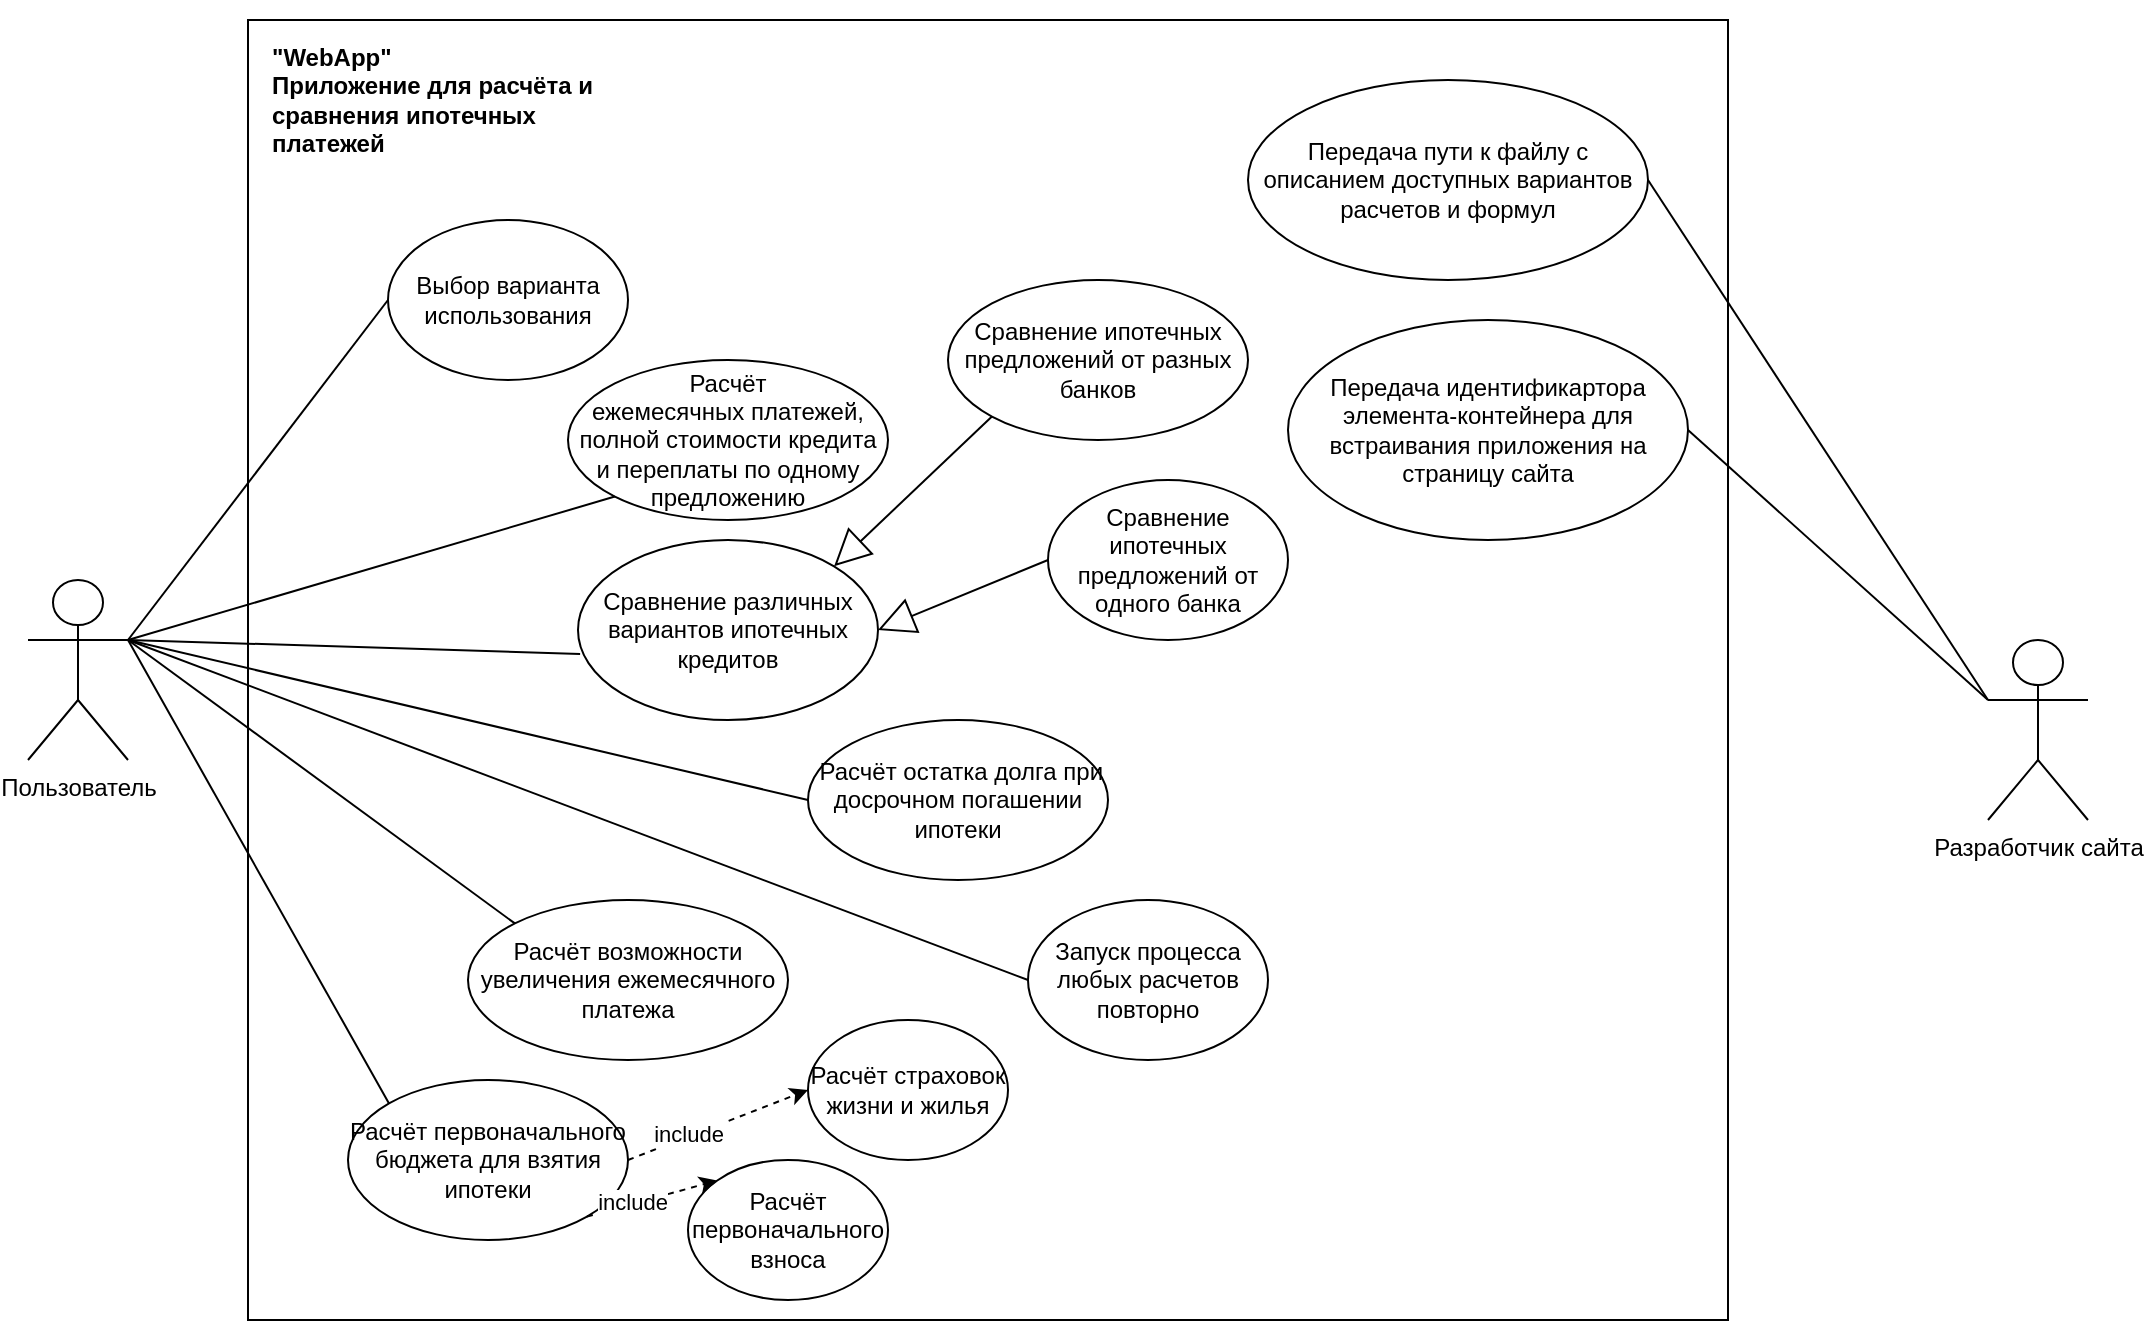 <mxfile version="22.1.2" type="device">
  <diagram name="Страница — 1" id="0YllM54pfcNBdjp9HYvL">
    <mxGraphModel dx="1122" dy="725" grid="1" gridSize="10" guides="1" tooltips="1" connect="1" arrows="1" fold="1" page="1" pageScale="1" pageWidth="1600" pageHeight="900" math="0" shadow="0">
      <root>
        <mxCell id="0" />
        <mxCell id="1" parent="0" />
        <mxCell id="NnWNUreuz0Js4np4w738-1" value="Пользователь" style="shape=umlActor;verticalLabelPosition=bottom;verticalAlign=top;html=1;outlineConnect=0;" parent="1" vertex="1">
          <mxGeometry x="100" y="330" width="50" height="90" as="geometry" />
        </mxCell>
        <mxCell id="NnWNUreuz0Js4np4w738-2" value="" style="rounded=0;whiteSpace=wrap;html=1;" parent="1" vertex="1">
          <mxGeometry x="210" y="50" width="740" height="650" as="geometry" />
        </mxCell>
        <mxCell id="NnWNUreuz0Js4np4w738-3" value="Разработчик сайта" style="shape=umlActor;verticalLabelPosition=bottom;verticalAlign=top;html=1;outlineConnect=0;" parent="1" vertex="1">
          <mxGeometry x="1080" y="360" width="50" height="90" as="geometry" />
        </mxCell>
        <mxCell id="NnWNUreuz0Js4np4w738-6" value="&lt;b&gt;&quot;WebApp&quot;&lt;br&gt;Приложение для расчёта и сравнения ипотечных платежей&lt;/b&gt;" style="text;html=1;strokeColor=none;fillColor=none;align=left;verticalAlign=middle;whiteSpace=wrap;rounded=0;" parent="1" vertex="1">
          <mxGeometry x="220" y="40" width="170" height="100" as="geometry" />
        </mxCell>
        <mxCell id="NnWNUreuz0Js4np4w738-7" value="Расчёт ежемесячных&amp;nbsp;платежей, полной стоимости кредита и переплаты по одному предложению" style="ellipse;whiteSpace=wrap;html=1;" parent="1" vertex="1">
          <mxGeometry x="370" y="220" width="160" height="80" as="geometry" />
        </mxCell>
        <mxCell id="jE0IaXRQl2WnNEh09qzP-1" value="Сравнение различных вариантов ипотечных кредитов" style="ellipse;whiteSpace=wrap;html=1;" parent="1" vertex="1">
          <mxGeometry x="375" y="310" width="150" height="90" as="geometry" />
        </mxCell>
        <mxCell id="jE0IaXRQl2WnNEh09qzP-2" value="&amp;nbsp;Расчёт остатка долга при досрочном погашении ипотеки" style="ellipse;whiteSpace=wrap;html=1;" parent="1" vertex="1">
          <mxGeometry x="490" y="400" width="150" height="80" as="geometry" />
        </mxCell>
        <mxCell id="jE0IaXRQl2WnNEh09qzP-3" value="Расчёт возможности увеличения ежемесячного платежа" style="ellipse;whiteSpace=wrap;html=1;" parent="1" vertex="1">
          <mxGeometry x="320" y="490" width="160" height="80" as="geometry" />
        </mxCell>
        <mxCell id="jE0IaXRQl2WnNEh09qzP-4" value="Расчёт первоначального бюджета для взятия ипотеки" style="ellipse;whiteSpace=wrap;html=1;" parent="1" vertex="1">
          <mxGeometry x="260" y="580" width="140" height="80" as="geometry" />
        </mxCell>
        <mxCell id="jE0IaXRQl2WnNEh09qzP-5" value="Расчёт первоначального взноса" style="ellipse;whiteSpace=wrap;html=1;" parent="1" vertex="1">
          <mxGeometry x="430" y="620" width="100" height="70" as="geometry" />
        </mxCell>
        <mxCell id="jE0IaXRQl2WnNEh09qzP-6" value="Расчёт страховок жизни и жилья" style="ellipse;whiteSpace=wrap;html=1;" parent="1" vertex="1">
          <mxGeometry x="490" y="550" width="100" height="70" as="geometry" />
        </mxCell>
        <mxCell id="jE0IaXRQl2WnNEh09qzP-10" value="Сравнение ипотечных предложений от разных банков" style="ellipse;whiteSpace=wrap;html=1;" parent="1" vertex="1">
          <mxGeometry x="560" y="180" width="150" height="80" as="geometry" />
        </mxCell>
        <mxCell id="jE0IaXRQl2WnNEh09qzP-11" value="" style="endArrow=block;html=1;rounded=0;entryX=1;entryY=0;entryDx=0;entryDy=0;exitX=0;exitY=1;exitDx=0;exitDy=0;endFill=0;strokeWidth=1;endSize=16;" parent="1" source="jE0IaXRQl2WnNEh09qzP-10" target="jE0IaXRQl2WnNEh09qzP-1" edge="1">
          <mxGeometry width="50" height="50" relative="1" as="geometry">
            <mxPoint x="600" y="300" as="sourcePoint" />
            <mxPoint x="650" y="250" as="targetPoint" />
          </mxGeometry>
        </mxCell>
        <mxCell id="jE0IaXRQl2WnNEh09qzP-12" value="Сравнение ипотечных предложений от одного банка" style="ellipse;whiteSpace=wrap;html=1;" parent="1" vertex="1">
          <mxGeometry x="610" y="280" width="120" height="80" as="geometry" />
        </mxCell>
        <mxCell id="jE0IaXRQl2WnNEh09qzP-13" value="" style="endArrow=block;html=1;rounded=0;entryX=1;entryY=0.5;entryDx=0;entryDy=0;exitX=0;exitY=0.5;exitDx=0;exitDy=0;endFill=0;strokeWidth=1;endSize=16;" parent="1" source="jE0IaXRQl2WnNEh09qzP-12" target="jE0IaXRQl2WnNEh09qzP-1" edge="1">
          <mxGeometry width="50" height="50" relative="1" as="geometry">
            <mxPoint x="530" y="350" as="sourcePoint" />
            <mxPoint x="580" y="300" as="targetPoint" />
          </mxGeometry>
        </mxCell>
        <mxCell id="embU2D00h88f_JBFr84A-1" value="" style="endArrow=none;html=1;rounded=0;entryX=0;entryY=1;entryDx=0;entryDy=0;exitX=1;exitY=0.333;exitDx=0;exitDy=0;exitPerimeter=0;" parent="1" source="NnWNUreuz0Js4np4w738-1" target="NnWNUreuz0Js4np4w738-7" edge="1">
          <mxGeometry width="50" height="50" relative="1" as="geometry">
            <mxPoint x="250" y="280" as="sourcePoint" />
            <mxPoint x="300" y="230" as="targetPoint" />
          </mxGeometry>
        </mxCell>
        <mxCell id="embU2D00h88f_JBFr84A-2" value="" style="endArrow=none;html=1;rounded=0;exitX=1;exitY=0.333;exitDx=0;exitDy=0;exitPerimeter=0;entryX=0.007;entryY=0.633;entryDx=0;entryDy=0;entryPerimeter=0;" parent="1" source="NnWNUreuz0Js4np4w738-1" target="jE0IaXRQl2WnNEh09qzP-1" edge="1">
          <mxGeometry width="50" height="50" relative="1" as="geometry">
            <mxPoint x="270" y="400" as="sourcePoint" />
            <mxPoint x="320" y="350" as="targetPoint" />
          </mxGeometry>
        </mxCell>
        <mxCell id="embU2D00h88f_JBFr84A-3" value="" style="endArrow=none;html=1;rounded=0;exitX=1;exitY=0.333;exitDx=0;exitDy=0;exitPerimeter=0;entryX=0;entryY=0.5;entryDx=0;entryDy=0;" parent="1" source="NnWNUreuz0Js4np4w738-1" target="jE0IaXRQl2WnNEh09qzP-2" edge="1">
          <mxGeometry width="50" height="50" relative="1" as="geometry">
            <mxPoint x="320" y="420" as="sourcePoint" />
            <mxPoint x="370" y="370" as="targetPoint" />
          </mxGeometry>
        </mxCell>
        <mxCell id="embU2D00h88f_JBFr84A-4" value="" style="endArrow=none;html=1;rounded=0;entryX=0;entryY=0;entryDx=0;entryDy=0;exitX=1;exitY=0.333;exitDx=0;exitDy=0;exitPerimeter=0;" parent="1" source="NnWNUreuz0Js4np4w738-1" target="jE0IaXRQl2WnNEh09qzP-3" edge="1">
          <mxGeometry width="50" height="50" relative="1" as="geometry">
            <mxPoint x="290" y="450" as="sourcePoint" />
            <mxPoint x="340" y="400" as="targetPoint" />
          </mxGeometry>
        </mxCell>
        <mxCell id="embU2D00h88f_JBFr84A-5" value="" style="endArrow=none;html=1;rounded=0;exitX=0;exitY=0;exitDx=0;exitDy=0;" parent="1" source="jE0IaXRQl2WnNEh09qzP-4" edge="1">
          <mxGeometry width="50" height="50" relative="1" as="geometry">
            <mxPoint x="260" y="530" as="sourcePoint" />
            <mxPoint x="150" y="360" as="targetPoint" />
          </mxGeometry>
        </mxCell>
        <mxCell id="embU2D00h88f_JBFr84A-6" value="Передача идентификартора элемента-контейнера для встраивания приложения на страницу сайта" style="ellipse;whiteSpace=wrap;html=1;" parent="1" vertex="1">
          <mxGeometry x="730" y="200" width="200" height="110" as="geometry" />
        </mxCell>
        <mxCell id="embU2D00h88f_JBFr84A-9" value="Запуск процесса любых расчетов повторно" style="ellipse;whiteSpace=wrap;html=1;" parent="1" vertex="1">
          <mxGeometry x="600" y="490" width="120" height="80" as="geometry" />
        </mxCell>
        <mxCell id="embU2D00h88f_JBFr84A-10" value="" style="endArrow=none;html=1;rounded=0;entryX=1;entryY=0.333;entryDx=0;entryDy=0;entryPerimeter=0;exitX=0;exitY=0.5;exitDx=0;exitDy=0;" parent="1" source="embU2D00h88f_JBFr84A-9" target="NnWNUreuz0Js4np4w738-1" edge="1">
          <mxGeometry width="50" height="50" relative="1" as="geometry">
            <mxPoint x="360" y="460" as="sourcePoint" />
            <mxPoint x="410" y="410" as="targetPoint" />
          </mxGeometry>
        </mxCell>
        <mxCell id="embU2D00h88f_JBFr84A-12" value="" style="endArrow=none;html=1;rounded=0;exitX=1;exitY=0.5;exitDx=0;exitDy=0;entryX=0;entryY=0.333;entryDx=0;entryDy=0;entryPerimeter=0;" parent="1" source="embU2D00h88f_JBFr84A-6" target="NnWNUreuz0Js4np4w738-3" edge="1">
          <mxGeometry width="50" height="50" relative="1" as="geometry">
            <mxPoint x="950" y="410" as="sourcePoint" />
            <mxPoint x="1000" y="360" as="targetPoint" />
          </mxGeometry>
        </mxCell>
        <mxCell id="oo7PwdRP-riIViRk8AgU-1" value="Передача пути к файлу с описанием доступных вариантов расчетов и формул" style="ellipse;whiteSpace=wrap;html=1;" parent="1" vertex="1">
          <mxGeometry x="710" y="80" width="200" height="100" as="geometry" />
        </mxCell>
        <mxCell id="oo7PwdRP-riIViRk8AgU-2" value="" style="endArrow=none;html=1;rounded=0;entryX=1;entryY=0.5;entryDx=0;entryDy=0;exitX=0;exitY=0.333;exitDx=0;exitDy=0;exitPerimeter=0;" parent="1" source="NnWNUreuz0Js4np4w738-3" target="oo7PwdRP-riIViRk8AgU-1" edge="1">
          <mxGeometry width="50" height="50" relative="1" as="geometry">
            <mxPoint x="1010" y="280" as="sourcePoint" />
            <mxPoint x="1060" y="230" as="targetPoint" />
          </mxGeometry>
        </mxCell>
        <mxCell id="qWmBpYlJxiAJWZG_chfn-2" value="" style="endArrow=classic;dashed=1;html=1;rounded=0;exitX=1;exitY=0.5;exitDx=0;exitDy=0;entryX=0;entryY=0.5;entryDx=0;entryDy=0;endFill=1;" edge="1" parent="1" source="jE0IaXRQl2WnNEh09qzP-4" target="jE0IaXRQl2WnNEh09qzP-6">
          <mxGeometry width="50" height="50" relative="1" as="geometry">
            <mxPoint x="560" y="440" as="sourcePoint" />
            <mxPoint x="610" y="390" as="targetPoint" />
          </mxGeometry>
        </mxCell>
        <mxCell id="qWmBpYlJxiAJWZG_chfn-3" value="include" style="edgeLabel;html=1;align=center;verticalAlign=middle;resizable=0;points=[];" vertex="1" connectable="0" parent="qWmBpYlJxiAJWZG_chfn-2">
          <mxGeometry x="-0.341" y="2" relative="1" as="geometry">
            <mxPoint x="1" as="offset" />
          </mxGeometry>
        </mxCell>
        <mxCell id="qWmBpYlJxiAJWZG_chfn-5" value="" style="endArrow=classic;dashed=1;html=1;rounded=0;exitX=1;exitY=1;exitDx=0;exitDy=0;entryX=0;entryY=0;entryDx=0;entryDy=0;endFill=1;" edge="1" parent="1" source="jE0IaXRQl2WnNEh09qzP-4" target="jE0IaXRQl2WnNEh09qzP-5">
          <mxGeometry width="50" height="50" relative="1" as="geometry">
            <mxPoint x="420" y="590" as="sourcePoint" />
            <mxPoint x="500" y="585" as="targetPoint" />
          </mxGeometry>
        </mxCell>
        <mxCell id="qWmBpYlJxiAJWZG_chfn-6" value="include" style="edgeLabel;html=1;align=center;verticalAlign=middle;resizable=0;points=[];" vertex="1" connectable="0" parent="qWmBpYlJxiAJWZG_chfn-5">
          <mxGeometry x="-0.341" y="2" relative="1" as="geometry">
            <mxPoint x="1" as="offset" />
          </mxGeometry>
        </mxCell>
        <mxCell id="qWmBpYlJxiAJWZG_chfn-8" value="" style="endArrow=none;html=1;rounded=0;entryX=0;entryY=0.5;entryDx=0;entryDy=0;" edge="1" parent="1" target="qWmBpYlJxiAJWZG_chfn-9">
          <mxGeometry width="50" height="50" relative="1" as="geometry">
            <mxPoint x="150" y="360" as="sourcePoint" />
            <mxPoint x="220" y="270" as="targetPoint" />
          </mxGeometry>
        </mxCell>
        <mxCell id="qWmBpYlJxiAJWZG_chfn-9" value="Выбор варианта использования" style="ellipse;whiteSpace=wrap;html=1;" vertex="1" parent="1">
          <mxGeometry x="280" y="150" width="120" height="80" as="geometry" />
        </mxCell>
      </root>
    </mxGraphModel>
  </diagram>
</mxfile>
